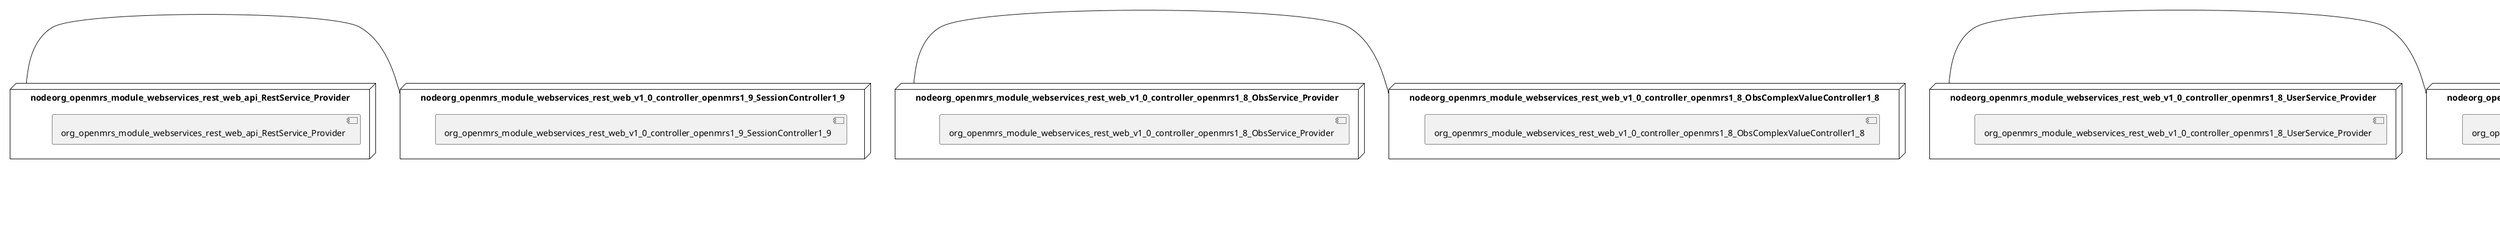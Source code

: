 @startuml
skinparam fixCircleLabelOverlapping true
skinparam componentStyle uml2
node nodeorg_openmrs_module_webservices_rest_web_v1_0_controller {
component org_openmrs_module_webservices_rest_web_v1_0_controller {
[org_openmrs_module_webservices_rest_web_v1_0_controller_BaseUriSetup] [[openmrs-openmrs-module-webservices-rest.system#_GnHdHLKxEe-Fc5r58LjUjg]]
[org_openmrs_module_webservices_rest_web_v1_0_controller_MainResourceController] [[openmrs-openmrs-module-webservices-rest.system#_GnHdHLKxEe-Fc5r58LjUjg]]
[org_openmrs_module_webservices_rest_web_v1_0_controller_MainSubResourceController] [[openmrs-openmrs-module-webservices-rest.system#_GnHdHLKxEe-Fc5r58LjUjg]]
[org_openmrs_module_webservices_rest_web_v1_0_controller_openmrs1_8_HL7MessageController1_8] [[openmrs-openmrs-module-webservices-rest.system#_GnHdHLKxEe-Fc5r58LjUjg]]
}
}
node nodeorg_openmrs_module_webservices_rest_web_v1_0_controller_openmrs1_9 {
component org_openmrs_module_webservices_rest_web_v1_0_controller_openmrs1_9 {
[org_openmrs_module_webservices_rest_web_v1_0_controller_openmrs1_9_ClobDatatypeStorageController] [[openmrs-openmrs-module-webservices-rest.system#_GnHdHLKxEe-Fc5r58LjUjg]]
[org_openmrs_module_webservices_rest_web_v1_0_controller_openmrs1_9_FormResourceController1_9] [[openmrs-openmrs-module-webservices-rest.system#_GnHdHLKxEe-Fc5r58LjUjg]]
}
}
node nodeorg_openmrs_module_webservices_rest_web_api_RestService_Provider {
[org_openmrs_module_webservices_rest_web_api_RestService_Provider] [[openmrs-openmrs-module-webservices-rest.system#_GnHdHLKxEe-Fc5r58LjUjg]]
}
node nodeorg_openmrs_module_webservices_rest_web_controller_SettingsFormController {
[org_openmrs_module_webservices_rest_web_controller_SettingsFormController] [[openmrs-openmrs-module-webservices-rest.system#_GnHdHLKxEe-Fc5r58LjUjg]]
}
node nodeorg_openmrs_module_webservices_rest_web_controller_SwaggerDocController {
[org_openmrs_module_webservices_rest_web_controller_SwaggerDocController] [[openmrs-openmrs-module-webservices-rest.system#_GnHdHLKxEe-Fc5r58LjUjg]]
}
node nodeorg_openmrs_module_webservices_rest_web_controller_SwaggerSpecificationController {
[org_openmrs_module_webservices_rest_web_controller_SwaggerSpecificationController] [[openmrs-openmrs-module-webservices-rest.system#_GnHdHLKxEe-Fc5r58LjUjg]]
}
node nodeorg_openmrs_module_webservices_rest_web_v1_0_controller_BaseRestController {
[org_openmrs_module_webservices_rest_web_v1_0_controller_BaseRestController] [[openmrs-openmrs-module-webservices-rest.system#_GnHdHLKxEe-Fc5r58LjUjg]]
}
node nodeorg_openmrs_module_webservices_rest_web_v1_0_controller_UnknownResourceController {
[org_openmrs_module_webservices_rest_web_v1_0_controller_UnknownResourceController] [[openmrs-openmrs-module-webservices-rest.system#_GnHdHLKxEe-Fc5r58LjUjg]]
}
node nodeorg_openmrs_module_webservices_rest_web_v1_0_controller_openmrs1_8_ChangePasswordController1_8 {
[org_openmrs_module_webservices_rest_web_v1_0_controller_openmrs1_8_ChangePasswordController1_8] [[openmrs-openmrs-module-webservices-rest.system#_GnHdHLKxEe-Fc5r58LjUjg]]
}
node nodeorg_openmrs_module_webservices_rest_web_v1_0_controller_openmrs1_8_ObsComplexValueController1_8 {
[org_openmrs_module_webservices_rest_web_v1_0_controller_openmrs1_8_ObsComplexValueController1_8] [[openmrs-openmrs-module-webservices-rest.system#_GnHdHLKxEe-Fc5r58LjUjg]]
}
node nodeorg_openmrs_module_webservices_rest_web_v1_0_controller_openmrs1_8_ObsService_Provider {
[org_openmrs_module_webservices_rest_web_v1_0_controller_openmrs1_8_ObsService_Provider] [[openmrs-openmrs-module-webservices-rest.system#_GnHdHLKxEe-Fc5r58LjUjg]]
}
node nodeorg_openmrs_module_webservices_rest_web_v1_0_controller_openmrs1_8_UserService_Provider {
[org_openmrs_module_webservices_rest_web_v1_0_controller_openmrs1_8_UserService_Provider] [[openmrs-openmrs-module-webservices-rest.system#_GnHdHLKxEe-Fc5r58LjUjg]]
}
node nodeorg_openmrs_module_webservices_rest_web_v1_0_controller_openmrs1_9_ConceptReferenceController1_9 {
[org_openmrs_module_webservices_rest_web_v1_0_controller_openmrs1_9_ConceptReferenceController1_9] [[openmrs-openmrs-module-webservices-rest.system#_GnHdHLKxEe-Fc5r58LjUjg]]
}
node nodeorg_openmrs_module_webservices_rest_web_v1_0_controller_openmrs1_9_DatatypeService_Provider {
[org_openmrs_module_webservices_rest_web_v1_0_controller_openmrs1_9_DatatypeService_Provider] [[openmrs-openmrs-module-webservices-rest.system#_GnHdHLKxEe-Fc5r58LjUjg]]
}
node nodeorg_openmrs_module_webservices_rest_web_v1_0_controller_openmrs1_9_FormService_Provider {
[org_openmrs_module_webservices_rest_web_v1_0_controller_openmrs1_9_FormService_Provider] [[openmrs-openmrs-module-webservices-rest.system#_GnHdHLKxEe-Fc5r58LjUjg]]
}
node nodeorg_openmrs_module_webservices_rest_web_v1_0_controller_openmrs1_9_SessionController1_9 {
[org_openmrs_module_webservices_rest_web_v1_0_controller_openmrs1_9_SessionController1_9] [[openmrs-openmrs-module-webservices-rest.system#_GnHdHLKxEe-Fc5r58LjUjg]]
}
node nodeorg_openmrs_module_webservices_rest_web_v1_0_controller_openmrs2_0_AddressTemplateController2_0 {
[org_openmrs_module_webservices_rest_web_v1_0_controller_openmrs2_0_AddressTemplateController2_0] [[openmrs-openmrs-module-webservices-rest.system#_GnHdHLKxEe-Fc5r58LjUjg]]
}
node nodeorg_openmrs_module_webservices_rest_web_v1_0_controller_openmrs2_0_ClearDbCacheController2_0 {
[org_openmrs_module_webservices_rest_web_v1_0_controller_openmrs2_0_ClearDbCacheController2_0] [[openmrs-openmrs-module-webservices-rest.system#_GnHdHLKxEe-Fc5r58LjUjg]]
}
node nodeorg_openmrs_module_webservices_rest_web_v1_0_controller_openmrs2_0_ImplementationIdController2_0 {
[org_openmrs_module_webservices_rest_web_v1_0_controller_openmrs2_0_ImplementationIdController2_0] [[openmrs-openmrs-module-webservices-rest.system#_GnHdHLKxEe-Fc5r58LjUjg]]
}
node nodeorg_openmrs_module_webservices_rest_web_v1_0_controller_openmrs2_0_LocaleAndThemeConfigurationController2_0 {
[org_openmrs_module_webservices_rest_web_v1_0_controller_openmrs2_0_LocaleAndThemeConfigurationController2_0] [[openmrs-openmrs-module-webservices-rest.system#_GnHdHLKxEe-Fc5r58LjUjg]]
}
node nodeorg_openmrs_module_webservices_rest_web_v1_0_controller_openmrs2_0_LoggedInUsersController2_0 {
[org_openmrs_module_webservices_rest_web_v1_0_controller_openmrs2_0_LoggedInUsersController2_0] [[openmrs-openmrs-module-webservices-rest.system#_GnHdHLKxEe-Fc5r58LjUjg]]
}
node nodeorg_openmrs_module_webservices_rest_web_v1_0_controller_openmrs2_0_NameTemplateController2_0 {
[org_openmrs_module_webservices_rest_web_v1_0_controller_openmrs2_0_NameTemplateController2_0] [[openmrs-openmrs-module-webservices-rest.system#_GnHdHLKxEe-Fc5r58LjUjg]]
}
node nodeorg_openmrs_module_webservices_rest_web_v1_0_controller_openmrs2_0_SearchIndexController2_0 {
[org_openmrs_module_webservices_rest_web_v1_0_controller_openmrs2_0_SearchIndexController2_0] [[openmrs-openmrs-module-webservices-rest.system#_GnHdHLKxEe-Fc5r58LjUjg]]
}
node nodeorg_openmrs_module_webservices_rest_web_v1_0_controller_openmrs2_0_SessionController2_0 {
[org_openmrs_module_webservices_rest_web_v1_0_controller_openmrs2_0_SessionController2_0] [[openmrs-openmrs-module-webservices-rest.system#_GnHdHLKxEe-Fc5r58LjUjg]]
}
node nodeorg_openmrs_module_webservices_rest_web_v1_0_controller_openmrs2_0_VisitConfigurationController2_0 {
[org_openmrs_module_webservices_rest_web_v1_0_controller_openmrs2_0_VisitConfigurationController2_0] [[openmrs-openmrs-module-webservices-rest.system#_GnHdHLKxEe-Fc5r58LjUjg]]
}
node nodeorg_openmrs_module_webservices_rest_web_v1_0_controller_openmrs2_2_PasswordResetController2_2 {
[org_openmrs_module_webservices_rest_web_v1_0_controller_openmrs2_2_PasswordResetController2_2] [[openmrs-openmrs-module-webservices-rest.system#_GnHdHLKxEe-Fc5r58LjUjg]]
}
node nodeorg_openmrs_module_webservices_rest_web_v1_0_controller_openmrs2_2_UserService_Provider {
[org_openmrs_module_webservices_rest_web_v1_0_controller_openmrs2_2_UserService_Provider] [[openmrs-openmrs-module-webservices-rest.system#_GnHdHLKxEe-Fc5r58LjUjg]]
}
[nodeorg_openmrs_module_webservices_rest_web_api_RestService_Provider] - [nodeorg_openmrs_module_webservices_rest_web_v1_0_controller_openmrs1_9_SessionController1_9]
[nodeorg_openmrs_module_webservices_rest_web_v1_0_controller_openmrs1_8_ObsService_Provider] - [nodeorg_openmrs_module_webservices_rest_web_v1_0_controller_openmrs1_8_ObsComplexValueController1_8]
[nodeorg_openmrs_module_webservices_rest_web_v1_0_controller_openmrs1_8_UserService_Provider] - [nodeorg_openmrs_module_webservices_rest_web_v1_0_controller_openmrs1_8_ChangePasswordController1_8]
[nodeorg_openmrs_module_webservices_rest_web_v1_0_controller_openmrs1_9_DatatypeService_Provider] - [nodeorg_openmrs_module_webservices_rest_web_v1_0_controller_openmrs1_9]
[nodeorg_openmrs_module_webservices_rest_web_v1_0_controller_openmrs1_9_FormService_Provider] - [nodeorg_openmrs_module_webservices_rest_web_v1_0_controller_openmrs1_9]
[nodeorg_openmrs_module_webservices_rest_web_v1_0_controller_openmrs2_2_UserService_Provider] - [nodeorg_openmrs_module_webservices_rest_web_v1_0_controller_openmrs2_2_PasswordResetController2_2]

@enduml
